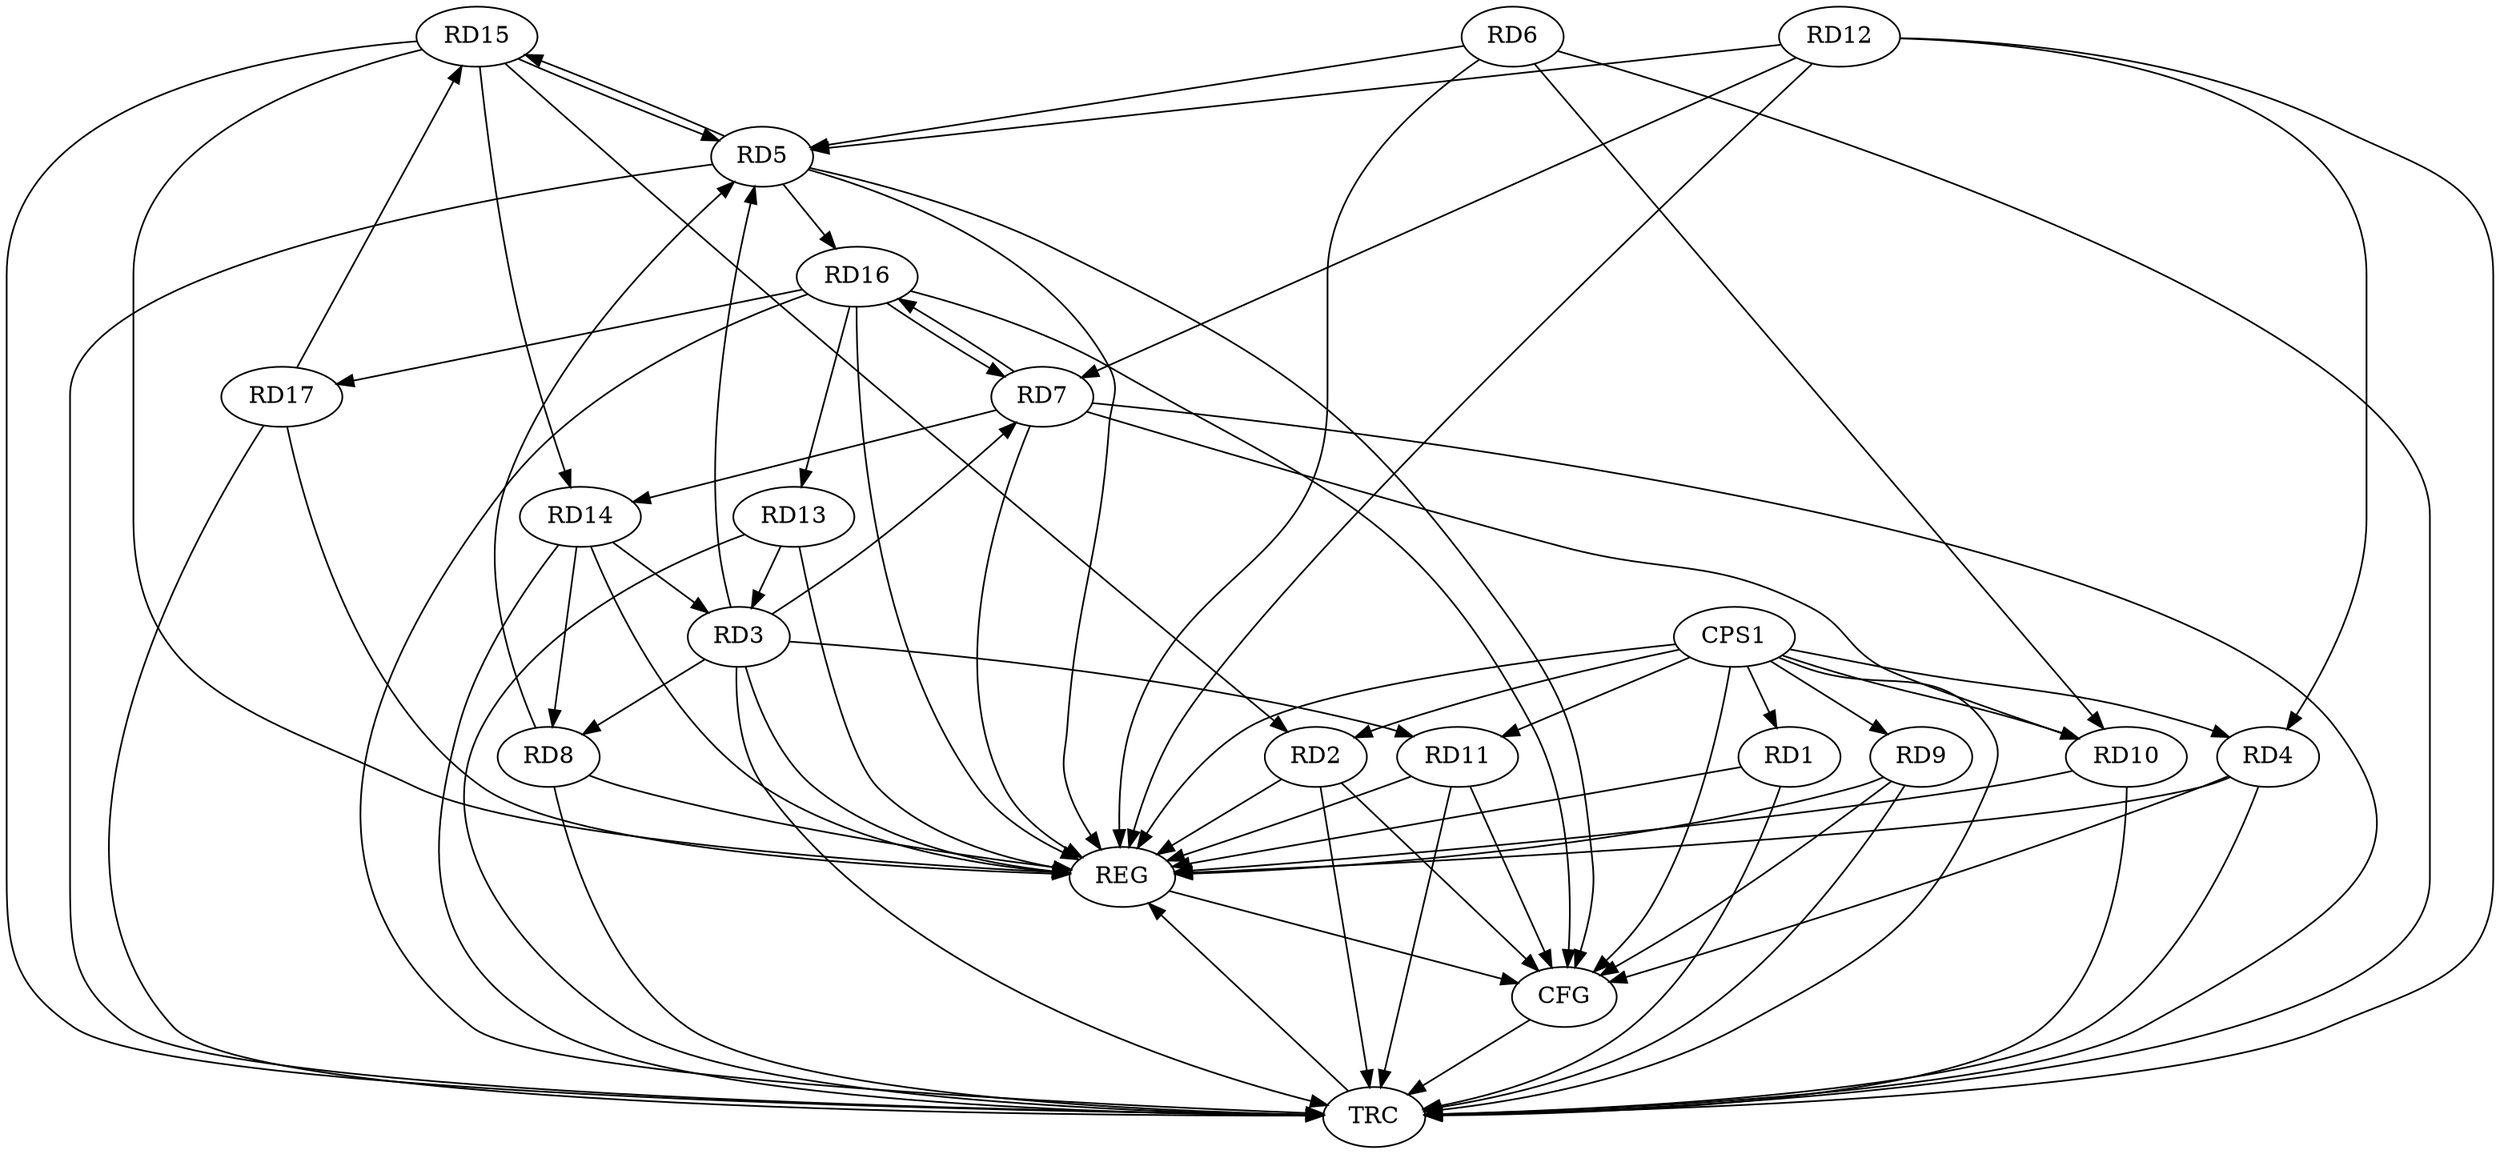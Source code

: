 strict digraph G {
  RD1 [ label="RD1" ];
  RD2 [ label="RD2" ];
  RD3 [ label="RD3" ];
  RD4 [ label="RD4" ];
  RD5 [ label="RD5" ];
  RD6 [ label="RD6" ];
  RD7 [ label="RD7" ];
  RD8 [ label="RD8" ];
  RD9 [ label="RD9" ];
  RD10 [ label="RD10" ];
  RD11 [ label="RD11" ];
  RD12 [ label="RD12" ];
  RD13 [ label="RD13" ];
  RD14 [ label="RD14" ];
  RD15 [ label="RD15" ];
  RD16 [ label="RD16" ];
  RD17 [ label="RD17" ];
  CPS1 [ label="CPS1" ];
  REG [ label="REG" ];
  CFG [ label="CFG" ];
  TRC [ label="TRC" ];
  RD15 -> RD2;
  RD3 -> RD5;
  RD3 -> RD7;
  RD3 -> RD8;
  RD3 -> RD11;
  RD13 -> RD3;
  RD14 -> RD3;
  RD12 -> RD4;
  RD6 -> RD5;
  RD8 -> RD5;
  RD12 -> RD5;
  RD5 -> RD15;
  RD15 -> RD5;
  RD5 -> RD16;
  RD6 -> RD10;
  RD7 -> RD10;
  RD12 -> RD7;
  RD7 -> RD14;
  RD7 -> RD16;
  RD16 -> RD7;
  RD14 -> RD8;
  RD16 -> RD13;
  RD15 -> RD14;
  RD17 -> RD15;
  RD16 -> RD17;
  CPS1 -> RD1;
  CPS1 -> RD2;
  CPS1 -> RD4;
  CPS1 -> RD9;
  CPS1 -> RD10;
  CPS1 -> RD11;
  RD1 -> REG;
  RD2 -> REG;
  RD3 -> REG;
  RD4 -> REG;
  RD5 -> REG;
  RD6 -> REG;
  RD7 -> REG;
  RD8 -> REG;
  RD9 -> REG;
  RD10 -> REG;
  RD11 -> REG;
  RD12 -> REG;
  RD13 -> REG;
  RD14 -> REG;
  RD15 -> REG;
  RD16 -> REG;
  RD17 -> REG;
  CPS1 -> REG;
  RD5 -> CFG;
  RD9 -> CFG;
  RD2 -> CFG;
  RD4 -> CFG;
  RD11 -> CFG;
  CPS1 -> CFG;
  RD16 -> CFG;
  REG -> CFG;
  RD1 -> TRC;
  RD2 -> TRC;
  RD3 -> TRC;
  RD4 -> TRC;
  RD5 -> TRC;
  RD6 -> TRC;
  RD7 -> TRC;
  RD8 -> TRC;
  RD9 -> TRC;
  RD10 -> TRC;
  RD11 -> TRC;
  RD12 -> TRC;
  RD13 -> TRC;
  RD14 -> TRC;
  RD15 -> TRC;
  RD16 -> TRC;
  RD17 -> TRC;
  CPS1 -> TRC;
  CFG -> TRC;
  TRC -> REG;
}
